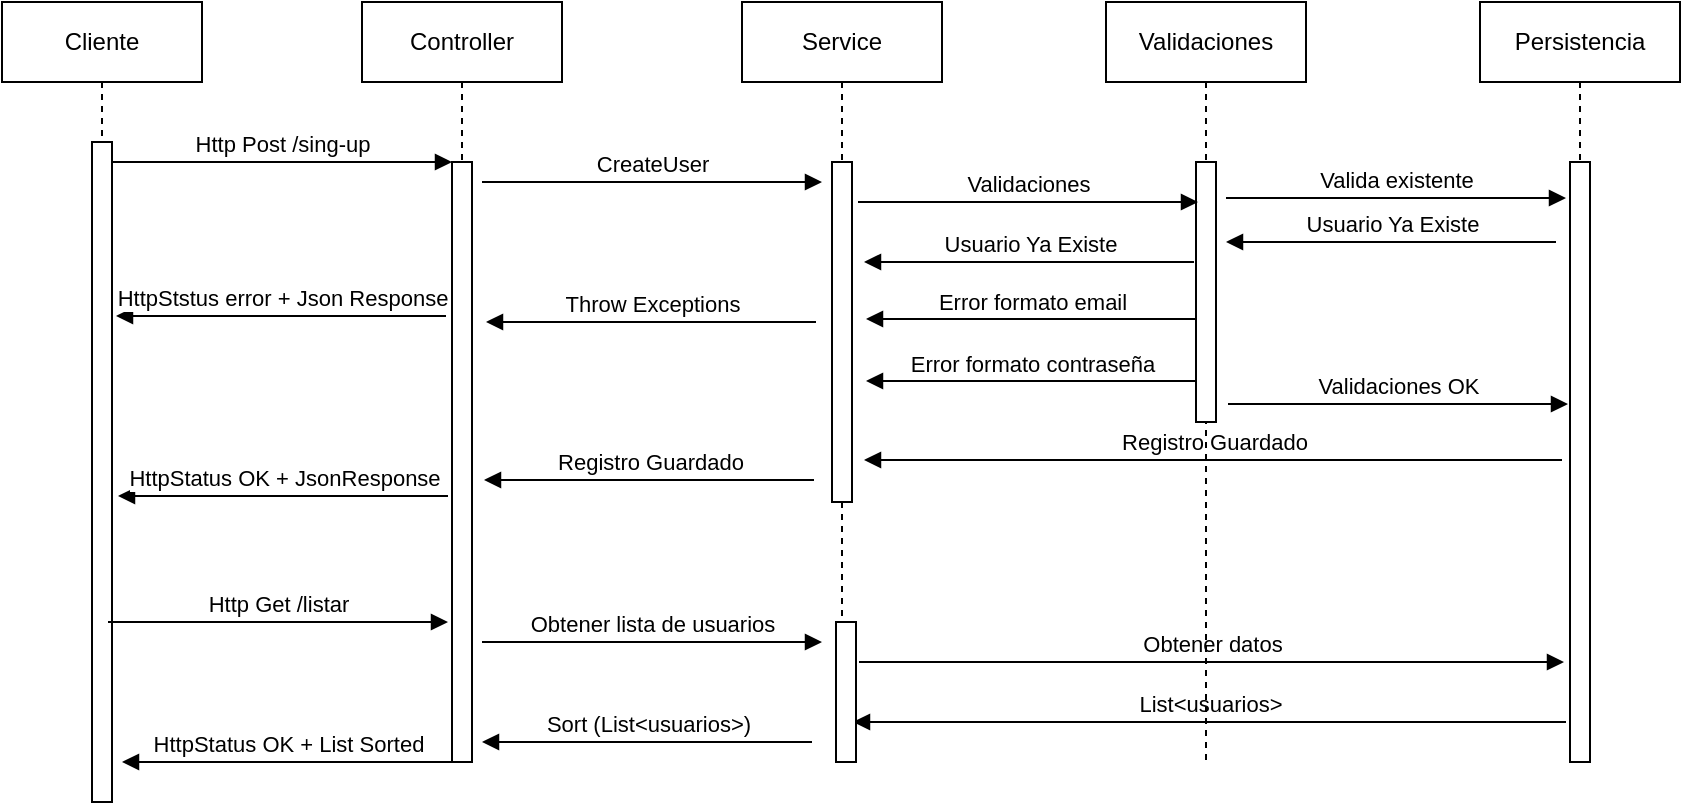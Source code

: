 <mxfile version="22.0.3" type="device">
  <diagram name="Page-1" id="2YBvvXClWsGukQMizWep">
    <mxGraphModel dx="780" dy="504" grid="1" gridSize="10" guides="1" tooltips="1" connect="1" arrows="1" fold="1" page="1" pageScale="1" pageWidth="850" pageHeight="1100" math="0" shadow="0">
      <root>
        <mxCell id="0" />
        <mxCell id="1" parent="0" />
        <mxCell id="aM9ryv3xv72pqoxQDRHE-1" value="Cliente" style="shape=umlLifeline;perimeter=lifelinePerimeter;whiteSpace=wrap;html=1;container=0;dropTarget=0;collapsible=0;recursiveResize=0;outlineConnect=0;portConstraint=eastwest;newEdgeStyle={&quot;edgeStyle&quot;:&quot;elbowEdgeStyle&quot;,&quot;elbow&quot;:&quot;vertical&quot;,&quot;curved&quot;:0,&quot;rounded&quot;:0};" parent="1" vertex="1">
          <mxGeometry x="8" y="40" width="100" height="400" as="geometry" />
        </mxCell>
        <mxCell id="aM9ryv3xv72pqoxQDRHE-2" value="" style="html=1;points=[];perimeter=orthogonalPerimeter;outlineConnect=0;targetShapes=umlLifeline;portConstraint=eastwest;newEdgeStyle={&quot;edgeStyle&quot;:&quot;elbowEdgeStyle&quot;,&quot;elbow&quot;:&quot;vertical&quot;,&quot;curved&quot;:0,&quot;rounded&quot;:0};" parent="aM9ryv3xv72pqoxQDRHE-1" vertex="1">
          <mxGeometry x="45" y="70" width="10" height="330" as="geometry" />
        </mxCell>
        <mxCell id="aM9ryv3xv72pqoxQDRHE-5" value="Controller" style="shape=umlLifeline;perimeter=lifelinePerimeter;whiteSpace=wrap;html=1;container=0;dropTarget=0;collapsible=0;recursiveResize=0;outlineConnect=0;portConstraint=eastwest;newEdgeStyle={&quot;edgeStyle&quot;:&quot;elbowEdgeStyle&quot;,&quot;elbow&quot;:&quot;vertical&quot;,&quot;curved&quot;:0,&quot;rounded&quot;:0};" parent="1" vertex="1">
          <mxGeometry x="188" y="40" width="100" height="380" as="geometry" />
        </mxCell>
        <mxCell id="aM9ryv3xv72pqoxQDRHE-6" value="" style="html=1;points=[];perimeter=orthogonalPerimeter;outlineConnect=0;targetShapes=umlLifeline;portConstraint=eastwest;newEdgeStyle={&quot;edgeStyle&quot;:&quot;elbowEdgeStyle&quot;,&quot;elbow&quot;:&quot;vertical&quot;,&quot;curved&quot;:0,&quot;rounded&quot;:0};" parent="aM9ryv3xv72pqoxQDRHE-5" vertex="1">
          <mxGeometry x="45" y="80" width="10" height="300" as="geometry" />
        </mxCell>
        <mxCell id="aM9ryv3xv72pqoxQDRHE-7" value="Http Post /sing-up" style="html=1;verticalAlign=bottom;endArrow=block;edgeStyle=elbowEdgeStyle;elbow=horizontal;curved=0;rounded=0;" parent="1" source="aM9ryv3xv72pqoxQDRHE-2" target="aM9ryv3xv72pqoxQDRHE-6" edge="1">
          <mxGeometry relative="1" as="geometry">
            <mxPoint x="163" y="130" as="sourcePoint" />
            <Array as="points">
              <mxPoint x="148" y="120" />
            </Array>
          </mxGeometry>
        </mxCell>
        <mxCell id="aM9ryv3xv72pqoxQDRHE-9" value="HttpStstus error + Json Response" style="html=1;verticalAlign=bottom;endArrow=block;edgeStyle=elbowEdgeStyle;elbow=vertical;curved=0;rounded=0;" parent="1" edge="1">
          <mxGeometry relative="1" as="geometry">
            <mxPoint x="230" y="197" as="sourcePoint" />
            <Array as="points">
              <mxPoint x="155" y="197" />
            </Array>
            <mxPoint x="65" y="197" as="targetPoint" />
          </mxGeometry>
        </mxCell>
        <mxCell id="5gXkCjhY8V03C0IBGLAI-1" value="Service" style="shape=umlLifeline;perimeter=lifelinePerimeter;whiteSpace=wrap;html=1;container=0;dropTarget=0;collapsible=0;recursiveResize=0;outlineConnect=0;portConstraint=eastwest;newEdgeStyle={&quot;edgeStyle&quot;:&quot;elbowEdgeStyle&quot;,&quot;elbow&quot;:&quot;vertical&quot;,&quot;curved&quot;:0,&quot;rounded&quot;:0};" vertex="1" parent="1">
          <mxGeometry x="378" y="40" width="100" height="380" as="geometry" />
        </mxCell>
        <mxCell id="5gXkCjhY8V03C0IBGLAI-2" value="" style="html=1;points=[];perimeter=orthogonalPerimeter;outlineConnect=0;targetShapes=umlLifeline;portConstraint=eastwest;newEdgeStyle={&quot;edgeStyle&quot;:&quot;elbowEdgeStyle&quot;,&quot;elbow&quot;:&quot;vertical&quot;,&quot;curved&quot;:0,&quot;rounded&quot;:0};" vertex="1" parent="5gXkCjhY8V03C0IBGLAI-1">
          <mxGeometry x="45" y="80" width="10" height="170" as="geometry" />
        </mxCell>
        <mxCell id="5gXkCjhY8V03C0IBGLAI-3" value="Persistencia" style="shape=umlLifeline;perimeter=lifelinePerimeter;whiteSpace=wrap;html=1;container=0;dropTarget=0;collapsible=0;recursiveResize=0;outlineConnect=0;portConstraint=eastwest;newEdgeStyle={&quot;edgeStyle&quot;:&quot;elbowEdgeStyle&quot;,&quot;elbow&quot;:&quot;vertical&quot;,&quot;curved&quot;:0,&quot;rounded&quot;:0};" vertex="1" parent="1">
          <mxGeometry x="747" y="40" width="100" height="380" as="geometry" />
        </mxCell>
        <mxCell id="5gXkCjhY8V03C0IBGLAI-4" value="" style="html=1;points=[];perimeter=orthogonalPerimeter;outlineConnect=0;targetShapes=umlLifeline;portConstraint=eastwest;newEdgeStyle={&quot;edgeStyle&quot;:&quot;elbowEdgeStyle&quot;,&quot;elbow&quot;:&quot;vertical&quot;,&quot;curved&quot;:0,&quot;rounded&quot;:0};" vertex="1" parent="5gXkCjhY8V03C0IBGLAI-3">
          <mxGeometry x="45" y="80" width="10" height="300" as="geometry" />
        </mxCell>
        <mxCell id="5gXkCjhY8V03C0IBGLAI-5" value="CreateUser" style="html=1;verticalAlign=bottom;endArrow=block;edgeStyle=elbowEdgeStyle;elbow=vertical;curved=0;rounded=0;" edge="1" parent="1">
          <mxGeometry relative="1" as="geometry">
            <mxPoint x="248" y="130" as="sourcePoint" />
            <Array as="points">
              <mxPoint x="333" y="130" />
            </Array>
            <mxPoint x="418" y="130" as="targetPoint" />
          </mxGeometry>
        </mxCell>
        <mxCell id="5gXkCjhY8V03C0IBGLAI-6" value="Usuario Ya Existe" style="html=1;verticalAlign=bottom;endArrow=block;edgeStyle=elbowEdgeStyle;elbow=horizontal;curved=0;rounded=0;" edge="1" parent="1">
          <mxGeometry relative="1" as="geometry">
            <mxPoint x="604" y="170" as="sourcePoint" />
            <Array as="points">
              <mxPoint x="529" y="170" />
            </Array>
            <mxPoint x="439" y="170" as="targetPoint" />
          </mxGeometry>
        </mxCell>
        <mxCell id="5gXkCjhY8V03C0IBGLAI-7" value="Error formato email" style="html=1;verticalAlign=bottom;endArrow=block;edgeStyle=elbowEdgeStyle;elbow=vertical;curved=0;rounded=0;" edge="1" parent="1">
          <mxGeometry relative="1" as="geometry">
            <mxPoint x="605" y="198.5" as="sourcePoint" />
            <Array as="points">
              <mxPoint x="530" y="198.5" />
            </Array>
            <mxPoint x="440" y="198.5" as="targetPoint" />
          </mxGeometry>
        </mxCell>
        <mxCell id="5gXkCjhY8V03C0IBGLAI-8" value="Error formato contraseña" style="html=1;verticalAlign=bottom;endArrow=block;edgeStyle=elbowEdgeStyle;elbow=vertical;curved=0;rounded=0;" edge="1" parent="1">
          <mxGeometry relative="1" as="geometry">
            <mxPoint x="605" y="229.5" as="sourcePoint" />
            <Array as="points">
              <mxPoint x="530" y="229.5" />
            </Array>
            <mxPoint x="440" y="229.5" as="targetPoint" />
          </mxGeometry>
        </mxCell>
        <mxCell id="5gXkCjhY8V03C0IBGLAI-9" value="Validaciones OK" style="html=1;verticalAlign=bottom;endArrow=block;edgeStyle=elbowEdgeStyle;elbow=vertical;curved=0;rounded=0;" edge="1" parent="1">
          <mxGeometry relative="1" as="geometry">
            <mxPoint x="621" y="241" as="sourcePoint" />
            <Array as="points">
              <mxPoint x="706" y="241" />
            </Array>
            <mxPoint x="791" y="241" as="targetPoint" />
          </mxGeometry>
        </mxCell>
        <mxCell id="5gXkCjhY8V03C0IBGLAI-10" value="Registro Guardado" style="html=1;verticalAlign=bottom;endArrow=block;edgeStyle=elbowEdgeStyle;elbow=vertical;curved=0;rounded=0;" edge="1" parent="1">
          <mxGeometry relative="1" as="geometry">
            <mxPoint x="788" y="269" as="sourcePoint" />
            <Array as="points">
              <mxPoint x="713" y="269" />
            </Array>
            <mxPoint x="439" y="269" as="targetPoint" />
          </mxGeometry>
        </mxCell>
        <mxCell id="5gXkCjhY8V03C0IBGLAI-11" value="Valida existente" style="html=1;verticalAlign=bottom;endArrow=block;edgeStyle=elbowEdgeStyle;elbow=vertical;curved=0;rounded=0;" edge="1" parent="1">
          <mxGeometry relative="1" as="geometry">
            <mxPoint x="620" y="138" as="sourcePoint" />
            <Array as="points">
              <mxPoint x="705" y="138" />
            </Array>
            <mxPoint x="790" y="138" as="targetPoint" />
          </mxGeometry>
        </mxCell>
        <mxCell id="5gXkCjhY8V03C0IBGLAI-12" value="Usuario Ya Existe" style="html=1;verticalAlign=bottom;endArrow=block;edgeStyle=elbowEdgeStyle;elbow=horizontal;curved=0;rounded=0;" edge="1" parent="1">
          <mxGeometry relative="1" as="geometry">
            <mxPoint x="785" y="160" as="sourcePoint" />
            <Array as="points">
              <mxPoint x="710" y="160" />
            </Array>
            <mxPoint x="620" y="160" as="targetPoint" />
          </mxGeometry>
        </mxCell>
        <mxCell id="5gXkCjhY8V03C0IBGLAI-13" value="Registro Guardado" style="html=1;verticalAlign=bottom;endArrow=block;edgeStyle=elbowEdgeStyle;elbow=vertical;curved=0;rounded=0;" edge="1" parent="1">
          <mxGeometry relative="1" as="geometry">
            <mxPoint x="414" y="279" as="sourcePoint" />
            <Array as="points">
              <mxPoint x="339" y="279" />
            </Array>
            <mxPoint x="249" y="279" as="targetPoint" />
          </mxGeometry>
        </mxCell>
        <mxCell id="5gXkCjhY8V03C0IBGLAI-14" value="HttpStatus OK + JsonResponse" style="html=1;verticalAlign=bottom;endArrow=block;edgeStyle=elbowEdgeStyle;elbow=vertical;curved=0;rounded=0;" edge="1" parent="1">
          <mxGeometry relative="1" as="geometry">
            <mxPoint x="231" y="287" as="sourcePoint" />
            <Array as="points">
              <mxPoint x="146" y="287" />
            </Array>
            <mxPoint x="66" y="287" as="targetPoint" />
          </mxGeometry>
        </mxCell>
        <mxCell id="5gXkCjhY8V03C0IBGLAI-15" value="Http Get /listar" style="html=1;verticalAlign=bottom;endArrow=block;edgeStyle=elbowEdgeStyle;elbow=horizontal;curved=0;rounded=0;" edge="1" parent="1">
          <mxGeometry relative="1" as="geometry">
            <mxPoint x="61" y="350" as="sourcePoint" />
            <Array as="points">
              <mxPoint x="146" y="350" />
            </Array>
            <mxPoint x="231" y="350" as="targetPoint" />
            <mxPoint as="offset" />
          </mxGeometry>
        </mxCell>
        <mxCell id="5gXkCjhY8V03C0IBGLAI-16" value="Obtener lista de usuarios" style="html=1;verticalAlign=bottom;endArrow=block;edgeStyle=elbowEdgeStyle;elbow=horizontal;curved=0;rounded=0;" edge="1" parent="1">
          <mxGeometry relative="1" as="geometry">
            <mxPoint x="248" y="360" as="sourcePoint" />
            <Array as="points">
              <mxPoint x="333" y="360" />
            </Array>
            <mxPoint x="418" y="360" as="targetPoint" />
            <mxPoint as="offset" />
          </mxGeometry>
        </mxCell>
        <mxCell id="5gXkCjhY8V03C0IBGLAI-17" value="Obtener datos" style="html=1;verticalAlign=bottom;endArrow=block;edgeStyle=elbowEdgeStyle;elbow=horizontal;curved=0;rounded=0;" edge="1" parent="1">
          <mxGeometry relative="1" as="geometry">
            <mxPoint x="436.5" y="370" as="sourcePoint" />
            <Array as="points">
              <mxPoint x="717" y="370" />
            </Array>
            <mxPoint x="789" y="370" as="targetPoint" />
            <mxPoint as="offset" />
          </mxGeometry>
        </mxCell>
        <mxCell id="5gXkCjhY8V03C0IBGLAI-18" value="List&amp;lt;usuarios&amp;gt;" style="html=1;verticalAlign=bottom;endArrow=block;edgeStyle=elbowEdgeStyle;elbow=vertical;curved=0;rounded=0;" edge="1" parent="1">
          <mxGeometry relative="1" as="geometry">
            <mxPoint x="790" y="400" as="sourcePoint" />
            <Array as="points">
              <mxPoint x="720" y="400" />
            </Array>
            <mxPoint x="433.5" y="400" as="targetPoint" />
          </mxGeometry>
        </mxCell>
        <mxCell id="5gXkCjhY8V03C0IBGLAI-19" value="Sort (List&amp;lt;usuarios&amp;gt;)" style="html=1;verticalAlign=bottom;endArrow=block;edgeStyle=elbowEdgeStyle;elbow=vertical;curved=0;rounded=0;" edge="1" parent="1">
          <mxGeometry relative="1" as="geometry">
            <mxPoint x="413" y="410" as="sourcePoint" />
            <Array as="points">
              <mxPoint x="338" y="410" />
            </Array>
            <mxPoint x="248" y="410" as="targetPoint" />
          </mxGeometry>
        </mxCell>
        <mxCell id="5gXkCjhY8V03C0IBGLAI-20" value="HttpStatus OK + List Sorted" style="html=1;verticalAlign=bottom;endArrow=block;edgeStyle=elbowEdgeStyle;elbow=vertical;curved=0;rounded=0;" edge="1" parent="1">
          <mxGeometry relative="1" as="geometry">
            <mxPoint x="233" y="420" as="sourcePoint" />
            <Array as="points">
              <mxPoint x="158" y="420" />
            </Array>
            <mxPoint x="68" y="420" as="targetPoint" />
          </mxGeometry>
        </mxCell>
        <mxCell id="5gXkCjhY8V03C0IBGLAI-21" value="Validaciones" style="shape=umlLifeline;perimeter=lifelinePerimeter;whiteSpace=wrap;html=1;container=0;dropTarget=0;collapsible=0;recursiveResize=0;outlineConnect=0;portConstraint=eastwest;newEdgeStyle={&quot;edgeStyle&quot;:&quot;elbowEdgeStyle&quot;,&quot;elbow&quot;:&quot;vertical&quot;,&quot;curved&quot;:0,&quot;rounded&quot;:0};" vertex="1" parent="1">
          <mxGeometry x="560" y="40" width="100" height="380" as="geometry" />
        </mxCell>
        <mxCell id="5gXkCjhY8V03C0IBGLAI-22" value="" style="html=1;points=[];perimeter=orthogonalPerimeter;outlineConnect=0;targetShapes=umlLifeline;portConstraint=eastwest;newEdgeStyle={&quot;edgeStyle&quot;:&quot;elbowEdgeStyle&quot;,&quot;elbow&quot;:&quot;vertical&quot;,&quot;curved&quot;:0,&quot;rounded&quot;:0};" vertex="1" parent="5gXkCjhY8V03C0IBGLAI-21">
          <mxGeometry x="45" y="80" width="10" height="130" as="geometry" />
        </mxCell>
        <mxCell id="5gXkCjhY8V03C0IBGLAI-23" value="Validaciones" style="html=1;verticalAlign=bottom;endArrow=block;edgeStyle=elbowEdgeStyle;elbow=vertical;curved=0;rounded=0;" edge="1" parent="1">
          <mxGeometry relative="1" as="geometry">
            <mxPoint x="436" y="140" as="sourcePoint" />
            <Array as="points">
              <mxPoint x="521" y="140" />
            </Array>
            <mxPoint x="606" y="140" as="targetPoint" />
          </mxGeometry>
        </mxCell>
        <mxCell id="5gXkCjhY8V03C0IBGLAI-24" value="Throw Exceptions" style="html=1;verticalAlign=bottom;endArrow=block;edgeStyle=elbowEdgeStyle;elbow=vertical;curved=0;rounded=0;" edge="1" parent="1">
          <mxGeometry relative="1" as="geometry">
            <mxPoint x="415" y="200" as="sourcePoint" />
            <Array as="points">
              <mxPoint x="340" y="200" />
            </Array>
            <mxPoint x="250" y="200" as="targetPoint" />
          </mxGeometry>
        </mxCell>
        <mxCell id="5gXkCjhY8V03C0IBGLAI-25" value="" style="html=1;points=[];perimeter=orthogonalPerimeter;outlineConnect=0;targetShapes=umlLifeline;portConstraint=eastwest;newEdgeStyle={&quot;edgeStyle&quot;:&quot;elbowEdgeStyle&quot;,&quot;elbow&quot;:&quot;vertical&quot;,&quot;curved&quot;:0,&quot;rounded&quot;:0};" vertex="1" parent="1">
          <mxGeometry x="425" y="350" width="10" height="70" as="geometry" />
        </mxCell>
      </root>
    </mxGraphModel>
  </diagram>
</mxfile>

